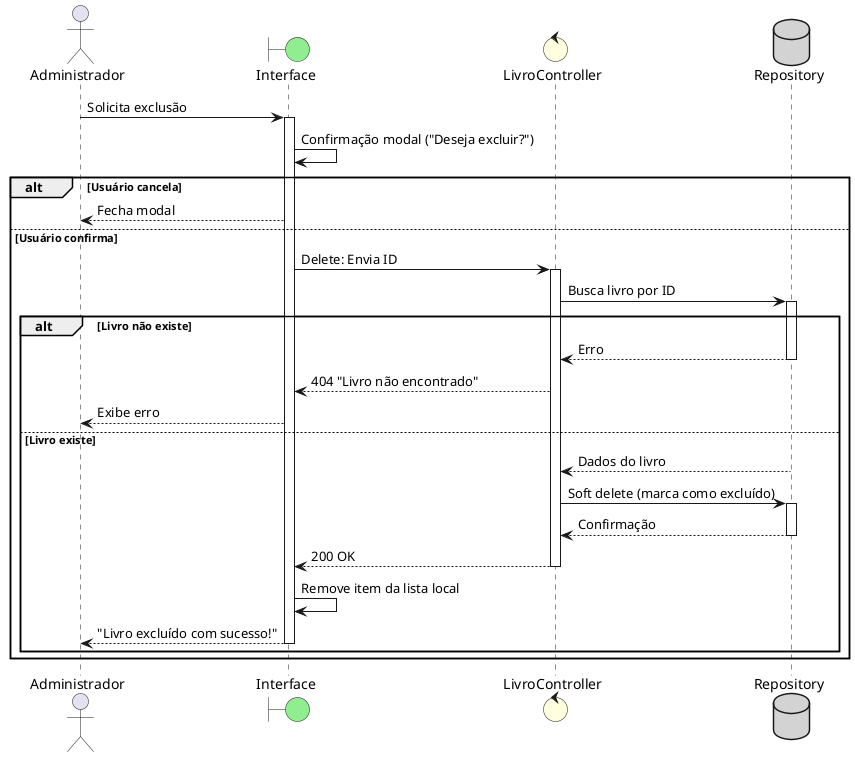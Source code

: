 @startuml "Excluir livro"
actor "Administrador" as adm
boundary "Interface" as Ui #LightGreen
control "LivroController" as controller_service #LightYellow
database "Repository" as db #LightGray

adm -> Ui: Solicita exclusão
activate Ui

' activate Ui
Ui -> Ui: Confirmação modal ("Deseja excluir?")

alt Usuário cancela
    Ui --> adm: Fecha modal
    ' deactivate Ui
else Usuário confirma
    Ui -> controller_service: Delete: Envia ID
    ' activate Ui
    activate controller_service

    controller_service -> db: Busca livro por ID
    ' activate controller_service
    activate db

    alt Livro não existe
        db --> controller_service: Erro
        deactivate db
        controller_service --> Ui: 404 "Livro não encontrado"

        ' deactivate controller_service
        Ui --> adm: Exibe erro

    else Livro existe
        db --> controller_service: Dados do livro
        ' deactivate controller_service
        deactivate db
        controller_service -> db: Soft delete (marca como excluído)
        activate db
        db --> controller_service: Confirmação
        deactivate db
        ' deactivate controller_service

        controller_service --> Ui: 200 OK
        deactivate controller_service

        Ui -> Ui: Remove item da lista local
        ' activate Ui

        Ui --> adm: "Livro excluído com sucesso!"
        deactivate Ui
        ' deactivate Ui
    end
end

' deactivate Ui
' deactivate Ui
@enduml